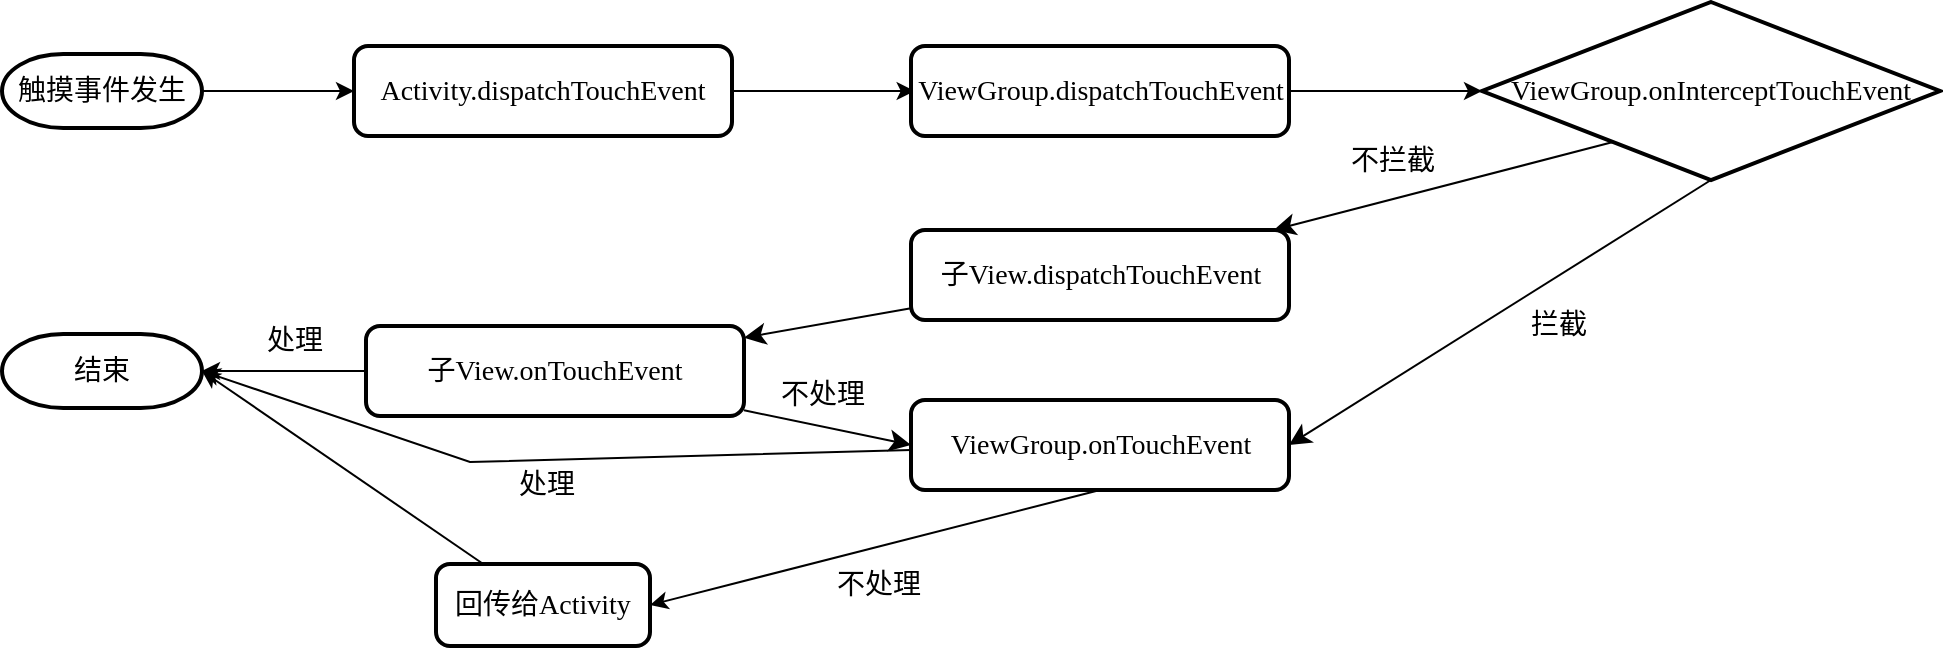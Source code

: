 <mxfile version="26.2.5">
  <diagram name="第 1 页" id="j5qo4Wbj1wZFAhKcdQzH">
    <mxGraphModel dx="2761" dy="1701" grid="0" gridSize="10" guides="1" tooltips="1" connect="1" arrows="1" fold="1" page="0" pageScale="1" pageWidth="827" pageHeight="1169" math="0" shadow="0">
      <root>
        <mxCell id="0" />
        <mxCell id="1" parent="0" />
        <mxCell id="b2RYlEjCAhvkWOT6BuoU-1" style="edgeStyle=orthogonalEdgeStyle;rounded=0;orthogonalLoop=1;jettySize=auto;html=1;entryX=0;entryY=0.5;entryDx=0;entryDy=0;" edge="1" parent="1" source="qDCxLhv-A8sAmJ7qmU_K-1" target="qDCxLhv-A8sAmJ7qmU_K-2">
          <mxGeometry relative="1" as="geometry" />
        </mxCell>
        <mxCell id="qDCxLhv-A8sAmJ7qmU_K-1" value="&lt;font style=&quot;font-size: 14px;&quot; face=&quot;宋体&quot;&gt;触摸事件发生&lt;/font&gt;" style="strokeWidth=2;html=1;shape=mxgraph.flowchart.terminator;whiteSpace=wrap;fontFamily=Times New Roman;" parent="1" vertex="1">
          <mxGeometry x="-450" y="-493" width="100" height="37" as="geometry" />
        </mxCell>
        <mxCell id="b2RYlEjCAhvkWOT6BuoU-2" style="edgeStyle=orthogonalEdgeStyle;rounded=0;orthogonalLoop=1;jettySize=auto;html=1;" edge="1" parent="1" source="qDCxLhv-A8sAmJ7qmU_K-2">
          <mxGeometry relative="1" as="geometry">
            <mxPoint x="6.333" y="-474.5" as="targetPoint" />
          </mxGeometry>
        </mxCell>
        <mxCell id="qDCxLhv-A8sAmJ7qmU_K-2" value="&lt;font style=&quot;font-size: 14px;&quot;&gt;Activity.dispatchTouchEvent&lt;/font&gt;" style="rounded=1;whiteSpace=wrap;html=1;absoluteArcSize=1;arcSize=14;strokeWidth=2;fontFamily=Times New Roman;" parent="1" vertex="1">
          <mxGeometry x="-274" y="-497" width="189" height="45" as="geometry" />
        </mxCell>
        <mxCell id="b2RYlEjCAhvkWOT6BuoU-3" style="edgeStyle=orthogonalEdgeStyle;rounded=0;orthogonalLoop=1;jettySize=auto;html=1;entryX=0;entryY=0.5;entryDx=0;entryDy=0;entryPerimeter=0;" edge="1" parent="1" source="qDCxLhv-A8sAmJ7qmU_K-3" target="qDCxLhv-A8sAmJ7qmU_K-7">
          <mxGeometry relative="1" as="geometry">
            <mxPoint x="314.667" y="-480.333" as="targetPoint" />
          </mxGeometry>
        </mxCell>
        <mxCell id="qDCxLhv-A8sAmJ7qmU_K-3" value="&lt;font style=&quot;font-size: 14px;&quot;&gt;ViewGroup.dispatchTouchEvent&lt;/font&gt;" style="rounded=1;whiteSpace=wrap;html=1;absoluteArcSize=1;arcSize=14;strokeWidth=2;fontFamily=Times New Roman;" parent="1" vertex="1">
          <mxGeometry x="4.5" y="-497" width="189" height="45" as="geometry" />
        </mxCell>
        <mxCell id="qDCxLhv-A8sAmJ7qmU_K-11" style="edgeStyle=none;curved=1;rounded=0;orthogonalLoop=1;jettySize=auto;html=1;startSize=8;endSize=8;exitX=0.286;exitY=0.787;exitDx=0;exitDy=0;exitPerimeter=0;" parent="1" source="qDCxLhv-A8sAmJ7qmU_K-7" target="qDCxLhv-A8sAmJ7qmU_K-9" edge="1">
          <mxGeometry relative="1" as="geometry" />
        </mxCell>
        <mxCell id="qDCxLhv-A8sAmJ7qmU_K-12" value="&lt;font style=&quot;font-size: 14px;&quot; face=&quot;宋体&quot;&gt;不拦截&lt;/font&gt;" style="edgeLabel;html=1;align=center;verticalAlign=middle;resizable=0;points=[];fontFamily=Times New Roman;" parent="qDCxLhv-A8sAmJ7qmU_K-11" vertex="1" connectable="0">
          <mxGeometry x="-0.256" y="-3" relative="1" as="geometry">
            <mxPoint x="-47" y="-4" as="offset" />
          </mxGeometry>
        </mxCell>
        <mxCell id="qDCxLhv-A8sAmJ7qmU_K-15" style="edgeStyle=none;curved=1;rounded=0;orthogonalLoop=1;jettySize=auto;html=1;startSize=8;endSize=8;exitX=0.5;exitY=1;exitDx=0;exitDy=0;exitPerimeter=0;entryX=1;entryY=0.5;entryDx=0;entryDy=0;" parent="1" target="qDCxLhv-A8sAmJ7qmU_K-14" edge="1" source="qDCxLhv-A8sAmJ7qmU_K-7">
          <mxGeometry relative="1" as="geometry">
            <mxPoint x="101" y="-234" as="sourcePoint" />
            <mxPoint x="236" y="-275" as="targetPoint" />
          </mxGeometry>
        </mxCell>
        <mxCell id="qDCxLhv-A8sAmJ7qmU_K-16" value="&lt;font style=&quot;font-size: 14px;&quot; face=&quot;宋体&quot;&gt;拦截&lt;/font&gt;" style="edgeLabel;html=1;align=center;verticalAlign=middle;resizable=0;points=[];fontFamily=Times New Roman;" parent="qDCxLhv-A8sAmJ7qmU_K-15" vertex="1" connectable="0">
          <mxGeometry x="-0.254" y="-2" relative="1" as="geometry">
            <mxPoint x="3" y="25" as="offset" />
          </mxGeometry>
        </mxCell>
        <mxCell id="qDCxLhv-A8sAmJ7qmU_K-7" value="&lt;span style=&quot;font-size: 14px;&quot;&gt;ViewGroup.onInterceptTouchEvent&lt;/span&gt;" style="strokeWidth=2;html=1;shape=mxgraph.flowchart.decision;whiteSpace=wrap;fontFamily=Times New Roman;" parent="1" vertex="1">
          <mxGeometry x="290" y="-519" width="229" height="89" as="geometry" />
        </mxCell>
        <mxCell id="qDCxLhv-A8sAmJ7qmU_K-13" value="" style="edgeStyle=none;curved=1;rounded=0;orthogonalLoop=1;jettySize=auto;html=1;startSize=8;endSize=8;" parent="1" source="qDCxLhv-A8sAmJ7qmU_K-9" target="qDCxLhv-A8sAmJ7qmU_K-10" edge="1">
          <mxGeometry relative="1" as="geometry" />
        </mxCell>
        <mxCell id="qDCxLhv-A8sAmJ7qmU_K-9" value="&lt;font style=&quot;font-size: 14px;&quot;&gt;子View.dispatchTouchEvent&lt;/font&gt;" style="rounded=1;whiteSpace=wrap;html=1;absoluteArcSize=1;arcSize=14;strokeWidth=2;fontFamily=Times New Roman;" parent="1" vertex="1">
          <mxGeometry x="4.5" y="-405" width="189" height="45" as="geometry" />
        </mxCell>
        <mxCell id="qDCxLhv-A8sAmJ7qmU_K-28" style="edgeStyle=none;curved=1;rounded=0;orthogonalLoop=1;jettySize=auto;html=1;entryX=0;entryY=0.5;entryDx=0;entryDy=0;startSize=8;endSize=8;" parent="1" source="qDCxLhv-A8sAmJ7qmU_K-10" target="qDCxLhv-A8sAmJ7qmU_K-14" edge="1">
          <mxGeometry relative="1" as="geometry" />
        </mxCell>
        <mxCell id="b2RYlEjCAhvkWOT6BuoU-6" value="不处理" style="edgeLabel;html=1;align=center;verticalAlign=middle;resizable=0;points=[];fontFamily=宋体;fontSize=14;" vertex="1" connectable="0" parent="qDCxLhv-A8sAmJ7qmU_K-28">
          <mxGeometry x="-0.004" y="-2" relative="1" as="geometry">
            <mxPoint x="-2" y="-18" as="offset" />
          </mxGeometry>
        </mxCell>
        <mxCell id="qDCxLhv-A8sAmJ7qmU_K-10" value="&lt;font style=&quot;font-size: 14px;&quot;&gt;子View.on&lt;/font&gt;&lt;span style=&quot;font-size: 14px; background-color: transparent; color: light-dark(rgb(0, 0, 0), rgb(255, 255, 255));&quot;&gt;TouchEvent&lt;/span&gt;" style="rounded=1;whiteSpace=wrap;html=1;absoluteArcSize=1;arcSize=14;strokeWidth=2;fontFamily=Times New Roman;" parent="1" vertex="1">
          <mxGeometry x="-268" y="-357" width="189" height="45" as="geometry" />
        </mxCell>
        <mxCell id="b2RYlEjCAhvkWOT6BuoU-9" style="rounded=0;orthogonalLoop=1;jettySize=auto;html=1;entryX=1;entryY=0.5;entryDx=0;entryDy=0;exitX=0.5;exitY=1;exitDx=0;exitDy=0;" edge="1" parent="1" source="qDCxLhv-A8sAmJ7qmU_K-14" target="qDCxLhv-A8sAmJ7qmU_K-24">
          <mxGeometry relative="1" as="geometry" />
        </mxCell>
        <mxCell id="qDCxLhv-A8sAmJ7qmU_K-14" value="&lt;font style=&quot;font-size: 14px;&quot;&gt;ViewGroup.on&lt;/font&gt;&lt;span style=&quot;font-size: 14px; background-color: transparent; color: light-dark(rgb(0, 0, 0), rgb(255, 255, 255));&quot;&gt;TouchEvent&lt;/span&gt;" style="rounded=1;whiteSpace=wrap;html=1;absoluteArcSize=1;arcSize=14;strokeWidth=2;fontFamily=Times New Roman;" parent="1" vertex="1">
          <mxGeometry x="4.5" y="-320" width="189" height="45" as="geometry" />
        </mxCell>
        <mxCell id="qDCxLhv-A8sAmJ7qmU_K-19" value="&lt;font style=&quot;font-size: 14px;&quot; face=&quot;宋体&quot;&gt;结束&lt;/font&gt;" style="strokeWidth=2;html=1;shape=mxgraph.flowchart.terminator;whiteSpace=wrap;fontFamily=Times New Roman;" parent="1" vertex="1">
          <mxGeometry x="-450" y="-353" width="100" height="37" as="geometry" />
        </mxCell>
        <mxCell id="qDCxLhv-A8sAmJ7qmU_K-24" value="&lt;span style=&quot;font-size: 14px;&quot;&gt;回传给Activity&lt;/span&gt;" style="rounded=1;whiteSpace=wrap;html=1;absoluteArcSize=1;arcSize=14;strokeWidth=2;fontFamily=Times New Roman;" parent="1" vertex="1">
          <mxGeometry x="-233" y="-238" width="107" height="41" as="geometry" />
        </mxCell>
        <mxCell id="b2RYlEjCAhvkWOT6BuoU-5" style="rounded=0;orthogonalLoop=1;jettySize=auto;html=1;entryX=1;entryY=0.5;entryDx=0;entryDy=0;entryPerimeter=0;" edge="1" parent="1" source="qDCxLhv-A8sAmJ7qmU_K-24" target="qDCxLhv-A8sAmJ7qmU_K-19">
          <mxGeometry relative="1" as="geometry">
            <mxPoint x="-351" y="-313" as="targetPoint" />
          </mxGeometry>
        </mxCell>
        <mxCell id="b2RYlEjCAhvkWOT6BuoU-7" style="edgeStyle=orthogonalEdgeStyle;rounded=0;orthogonalLoop=1;jettySize=auto;html=1;entryX=1;entryY=0.5;entryDx=0;entryDy=0;entryPerimeter=0;" edge="1" parent="1" source="qDCxLhv-A8sAmJ7qmU_K-10" target="qDCxLhv-A8sAmJ7qmU_K-19">
          <mxGeometry relative="1" as="geometry" />
        </mxCell>
        <mxCell id="b2RYlEjCAhvkWOT6BuoU-8" value="处理" style="edgeLabel;html=1;align=center;verticalAlign=middle;resizable=0;points=[];fontFamily=宋体;fontSize=14;" vertex="1" connectable="0" parent="1">
          <mxGeometry x="-304.0" y="-347.999" as="geometry">
            <mxPoint y="-1" as="offset" />
          </mxGeometry>
        </mxCell>
        <mxCell id="b2RYlEjCAhvkWOT6BuoU-10" value="不处理" style="edgeLabel;html=1;align=center;verticalAlign=middle;resizable=0;points=[];fontFamily=宋体;fontSize=14;" vertex="1" connectable="0" parent="1">
          <mxGeometry x="-12.0" y="-226.999" as="geometry" />
        </mxCell>
        <mxCell id="b2RYlEjCAhvkWOT6BuoU-12" style="rounded=0;orthogonalLoop=1;jettySize=auto;html=1;entryX=1;entryY=0.5;entryDx=0;entryDy=0;entryPerimeter=0;" edge="1" parent="1" source="qDCxLhv-A8sAmJ7qmU_K-14" target="qDCxLhv-A8sAmJ7qmU_K-19">
          <mxGeometry relative="1" as="geometry">
            <Array as="points">
              <mxPoint x="-216" y="-289" />
            </Array>
          </mxGeometry>
        </mxCell>
        <mxCell id="b2RYlEjCAhvkWOT6BuoU-13" value="处理" style="edgeLabel;html=1;align=center;verticalAlign=middle;resizable=0;points=[];fontFamily=宋体;fontSize=14;" vertex="1" connectable="0" parent="1">
          <mxGeometry x="-296.0" y="-347.999" as="geometry">
            <mxPoint x="118" y="71" as="offset" />
          </mxGeometry>
        </mxCell>
      </root>
    </mxGraphModel>
  </diagram>
</mxfile>
